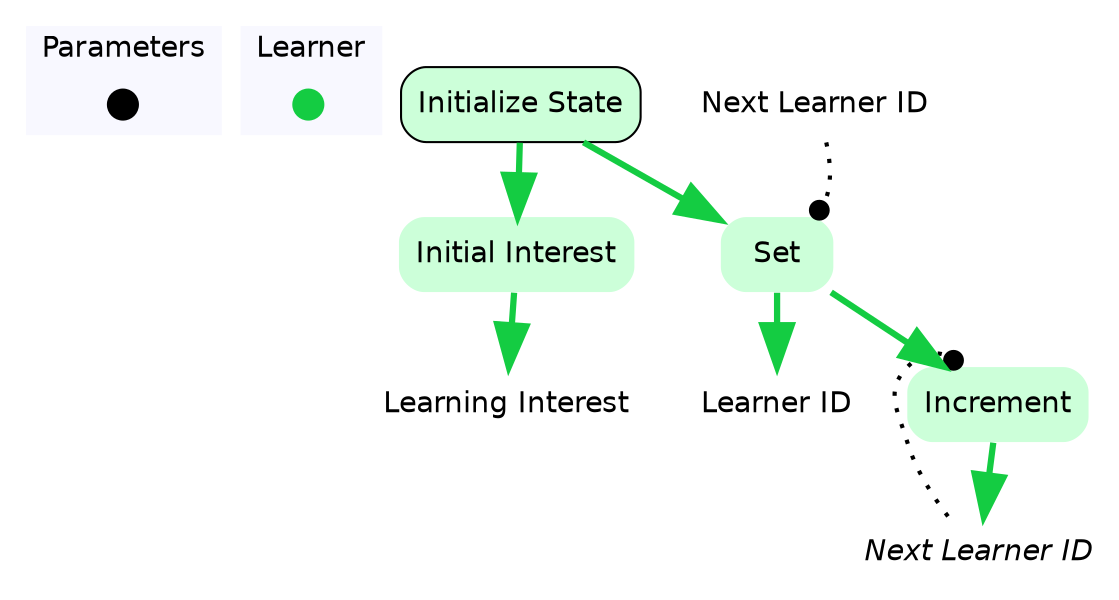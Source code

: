 digraph initializeState {

	subgraph clustercontextKey {
		fontname=Helvetica;
		label="Parameters";
		style="filled";
		fillcolor=ghostwhite;
		color=white;
		labeljust=l;
		contextOverview [style=filled,shape=point,fixedsize=true,width=.2,height=.2,fontcolor=white,color="black",label=""];
	}
	subgraph clusterlearnerKey {
		fontname=Helvetica;
		nodesep=0.1;
		style="filled";
		fillcolor=ghostwhite;
		label="Learner";
		color=white;
		labeljust=l;
		initializeStateOverview [fontname=Helvetica,style=filled,shape=point,fixedsize=true,width=.2,height=.2,fontcolor=white,color="0.375, 0.9 , 0.8",label="",URL="learner__Overview.svg"];

	}
		learnerlearningInterest [shape=none,fontsize=14,style="filled",fontname=Helvetica,color=none,fillcolor=white,label="Learning Interest"];
		spatialResourcesnextLearnerID [shape=none,fontsize=14,style="filled",fontname=Helvetica,color=none,fillcolor=white,label=<<i>Next Learner ID</i>>];
		learnerlearnerID [shape=none,fontsize=14,style="filled",fontname=Helvetica,color=none,fillcolor=white,label="Learner ID"];

//subgraph clusterinitializeState {
	//style=filled;
	//color=white;
	//fillcolor="0.0, 0.0, 0.98";
		initializeState [shape=box,style="rounded,filled",fontname=Helvetica,color=black,fillcolor="0.375, 0.2, 1.0",label="Initialize State",URL="learner_initializeState.svg"];
	initializeState ->  initialInterest [color="0.375, 0.9 , 0.8",penwidth=3.0,arrowsize=2.0];
	initializeState ->  setLearnerIDToNextLearnerID [color="0.375, 0.9 , 0.8",penwidth=3.0,arrowsize=2.0];
	setLearnerIDToNextLearnerID ->  learnerlearnerID [color="0.375, 0.9 , 0.8",penwidth=3.0,arrowsize=2.0];
		initialInterest [shape=none,style="rounded,filled",fontname=Helvetica,color="0.375, 0.2, 1.0",label="Initial Interest"];
			initialInterest ->  learnerlearningInterest [color="0.375, 0.9 , 0.8",penwidth=3.0,arrowsize=2.0];
		incrementNextLearnerID [shape=none,style="rounded,filled",fontname=Helvetica,color="0.375, 0.2, 1.0",label="Increment"];
			incrementNextLearnerID ->  spatialResourcesnextLearnerID [color="0.375, 0.9 , 0.8",penwidth=3.0,arrowsize=2.0];

		setLearnerIDToNextLearnerID [shape=none,style="rounded,filled",fontname=Helvetica,color="0.375, 0.2, 1.0",label="Set"];
	setLearnerIDToNextLearnerID ->  incrementNextLearnerID [color="0.375, 0.9 , 0.8",penwidth=3.0,arrowsize=2.0];
//}
		spatialResourcesnextLearnerID -> incrementNextLearnerID:nw [style=dotted,arrowhead=dot,color=black,penwidth=2.0];

		importabcsetLearnerIDToNextLearnerIDspatialResourcesnextLearnerID [fontname=Helvetica,shape=none,label="Next Learner ID"];
		importabcsetLearnerIDToNextLearnerIDspatialResourcesnextLearnerID -> setLearnerIDToNextLearnerID:"ne" [style=dotted,arrowhead=dot,color=black,penwidth=2.0];
}
